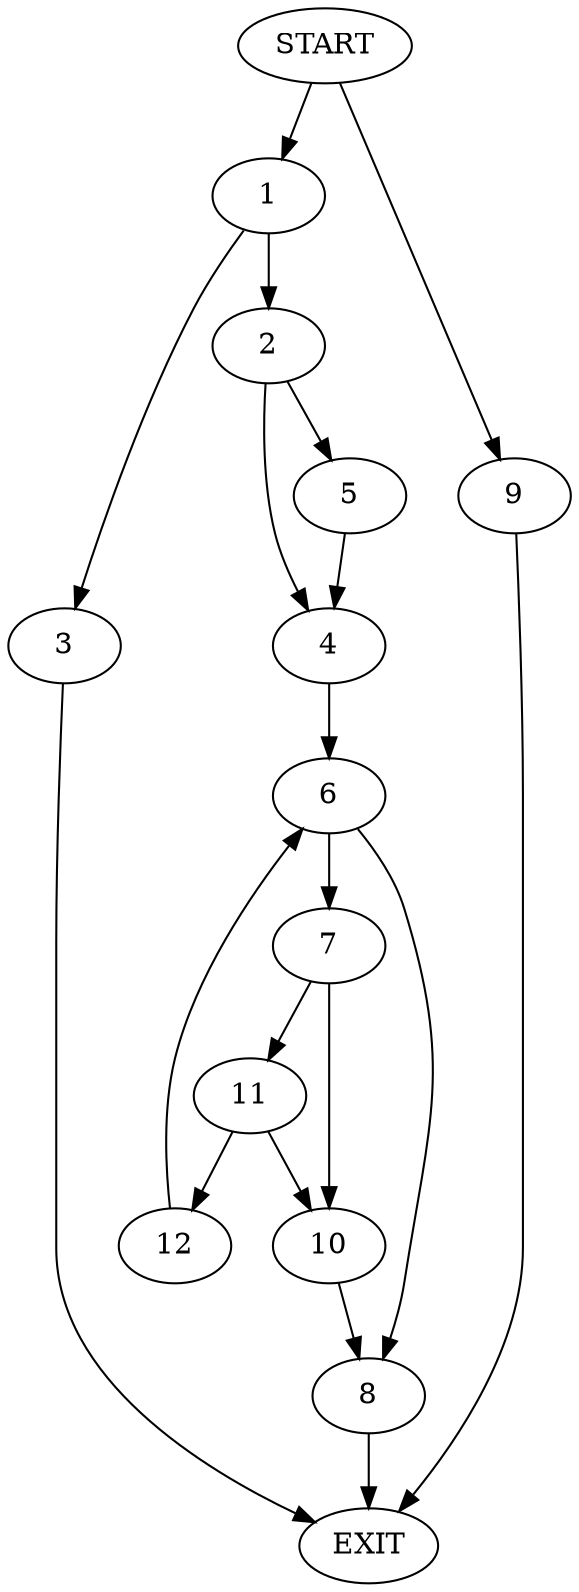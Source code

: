 digraph {
0 [label="START"]
13 [label="EXIT"]
0 -> 1
1 -> 2
1 -> 3
3 -> 13
2 -> 4
2 -> 5
5 -> 4
4 -> 6
6 -> 7
6 -> 8
0 -> 9
9 -> 13
7 -> 10
7 -> 11
8 -> 13
10 -> 8
11 -> 12
11 -> 10
12 -> 6
}
